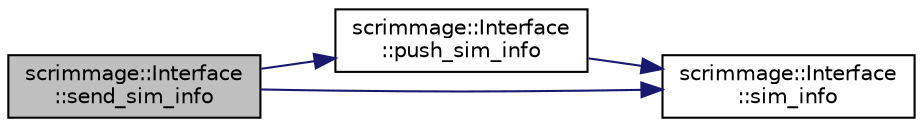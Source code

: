 digraph "scrimmage::Interface::send_sim_info"
{
 // LATEX_PDF_SIZE
  edge [fontname="Helvetica",fontsize="10",labelfontname="Helvetica",labelfontsize="10"];
  node [fontname="Helvetica",fontsize="10",shape=record];
  rankdir="LR";
  Node1 [label="scrimmage::Interface\l::send_sim_info",height=0.2,width=0.4,color="black", fillcolor="grey75", style="filled", fontcolor="black",tooltip=" "];
  Node1 -> Node2 [color="midnightblue",fontsize="10",style="solid",fontname="Helvetica"];
  Node2 [label="scrimmage::Interface\l::push_sim_info",height=0.2,width=0.4,color="black", fillcolor="white", style="filled",URL="$classscrimmage_1_1Interface.html#aa014aa92f087668e77c73aee8f639ad0",tooltip=" "];
  Node2 -> Node3 [color="midnightblue",fontsize="10",style="solid",fontname="Helvetica"];
  Node3 [label="scrimmage::Interface\l::sim_info",height=0.2,width=0.4,color="black", fillcolor="white", style="filled",URL="$classscrimmage_1_1Interface.html#a59dd48fd074a05eefbbcf54661f4ca8c",tooltip=" "];
  Node1 -> Node3 [color="midnightblue",fontsize="10",style="solid",fontname="Helvetica"];
}
